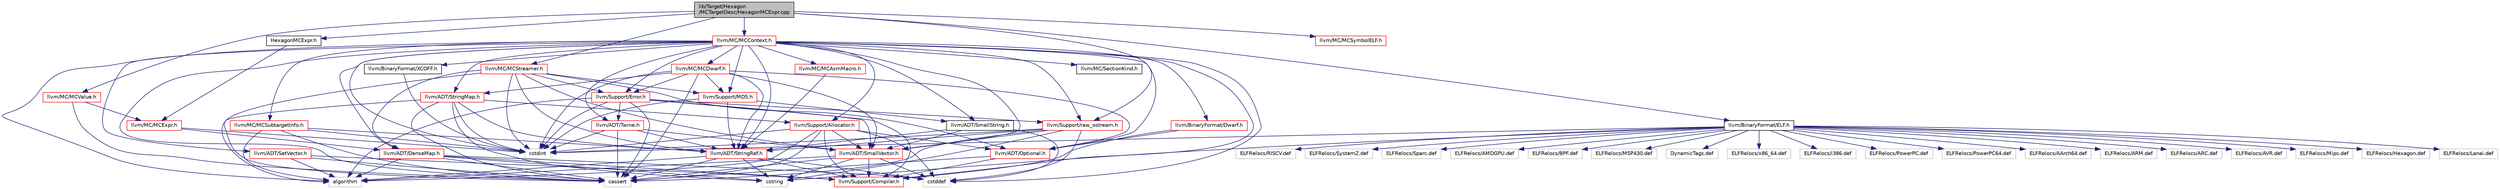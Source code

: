 digraph "lib/Target/Hexagon/MCTargetDesc/HexagonMCExpr.cpp"
{
 // LATEX_PDF_SIZE
  bgcolor="transparent";
  edge [fontname="Helvetica",fontsize="10",labelfontname="Helvetica",labelfontsize="10"];
  node [fontname="Helvetica",fontsize="10",shape="box"];
  Node1 [label="lib/Target/Hexagon\l/MCTargetDesc/HexagonMCExpr.cpp",height=0.2,width=0.4,color="black", fillcolor="grey75", style="filled", fontcolor="black",tooltip=" "];
  Node1 -> Node2 [color="midnightblue",fontsize="10",style="solid",fontname="Helvetica"];
  Node2 [label="HexagonMCExpr.h",height=0.2,width=0.4,color="black",URL="$HexagonMCExpr_8h.html",tooltip=" "];
  Node2 -> Node3 [color="midnightblue",fontsize="10",style="solid",fontname="Helvetica"];
  Node3 [label="llvm/MC/MCExpr.h",height=0.2,width=0.4,color="red",URL="$MCExpr_8h.html",tooltip=" "];
  Node3 -> Node4 [color="midnightblue",fontsize="10",style="solid",fontname="Helvetica"];
  Node4 [label="llvm/ADT/DenseMap.h",height=0.2,width=0.4,color="red",URL="$DenseMap_8h.html",tooltip=" "];
  Node4 -> Node20 [color="midnightblue",fontsize="10",style="solid",fontname="Helvetica"];
  Node20 [label="llvm/Support/Compiler.h",height=0.2,width=0.4,color="red",URL="$Compiler_8h.html",tooltip=" "];
  Node4 -> Node36 [color="midnightblue",fontsize="10",style="solid",fontname="Helvetica"];
  Node36 [label="algorithm",height=0.2,width=0.4,color="grey75",tooltip=" "];
  Node4 -> Node27 [color="midnightblue",fontsize="10",style="solid",fontname="Helvetica"];
  Node27 [label="cassert",height=0.2,width=0.4,color="grey75",tooltip=" "];
  Node4 -> Node33 [color="midnightblue",fontsize="10",style="solid",fontname="Helvetica"];
  Node33 [label="cstddef",height=0.2,width=0.4,color="grey75",tooltip=" "];
  Node4 -> Node38 [color="midnightblue",fontsize="10",style="solid",fontname="Helvetica"];
  Node38 [label="cstring",height=0.2,width=0.4,color="grey75",tooltip=" "];
  Node3 -> Node47 [color="midnightblue",fontsize="10",style="solid",fontname="Helvetica"];
  Node47 [label="cstdint",height=0.2,width=0.4,color="grey75",tooltip=" "];
  Node1 -> Node60 [color="midnightblue",fontsize="10",style="solid",fontname="Helvetica"];
  Node60 [label="llvm/BinaryFormat/ELF.h",height=0.2,width=0.4,color="black",URL="$BinaryFormat_2ELF_8h.html",tooltip=" "];
  Node60 -> Node47 [color="midnightblue",fontsize="10",style="solid",fontname="Helvetica"];
  Node60 -> Node38 [color="midnightblue",fontsize="10",style="solid",fontname="Helvetica"];
  Node60 -> Node61 [color="midnightblue",fontsize="10",style="solid",fontname="Helvetica"];
  Node61 [label="ELFRelocs/x86_64.def",height=0.2,width=0.4,color="grey75",tooltip=" "];
  Node60 -> Node62 [color="midnightblue",fontsize="10",style="solid",fontname="Helvetica"];
  Node62 [label="ELFRelocs/i386.def",height=0.2,width=0.4,color="grey75",tooltip=" "];
  Node60 -> Node63 [color="midnightblue",fontsize="10",style="solid",fontname="Helvetica"];
  Node63 [label="ELFRelocs/PowerPC.def",height=0.2,width=0.4,color="grey75",tooltip=" "];
  Node60 -> Node64 [color="midnightblue",fontsize="10",style="solid",fontname="Helvetica"];
  Node64 [label="ELFRelocs/PowerPC64.def",height=0.2,width=0.4,color="grey75",tooltip=" "];
  Node60 -> Node65 [color="midnightblue",fontsize="10",style="solid",fontname="Helvetica"];
  Node65 [label="ELFRelocs/AArch64.def",height=0.2,width=0.4,color="grey75",tooltip=" "];
  Node60 -> Node66 [color="midnightblue",fontsize="10",style="solid",fontname="Helvetica"];
  Node66 [label="ELFRelocs/ARM.def",height=0.2,width=0.4,color="grey75",tooltip=" "];
  Node60 -> Node67 [color="midnightblue",fontsize="10",style="solid",fontname="Helvetica"];
  Node67 [label="ELFRelocs/ARC.def",height=0.2,width=0.4,color="grey75",tooltip=" "];
  Node60 -> Node68 [color="midnightblue",fontsize="10",style="solid",fontname="Helvetica"];
  Node68 [label="ELFRelocs/AVR.def",height=0.2,width=0.4,color="grey75",tooltip=" "];
  Node60 -> Node69 [color="midnightblue",fontsize="10",style="solid",fontname="Helvetica"];
  Node69 [label="ELFRelocs/Mips.def",height=0.2,width=0.4,color="grey75",tooltip=" "];
  Node60 -> Node70 [color="midnightblue",fontsize="10",style="solid",fontname="Helvetica"];
  Node70 [label="ELFRelocs/Hexagon.def",height=0.2,width=0.4,color="grey75",tooltip=" "];
  Node60 -> Node71 [color="midnightblue",fontsize="10",style="solid",fontname="Helvetica"];
  Node71 [label="ELFRelocs/Lanai.def",height=0.2,width=0.4,color="grey75",tooltip=" "];
  Node60 -> Node72 [color="midnightblue",fontsize="10",style="solid",fontname="Helvetica"];
  Node72 [label="ELFRelocs/RISCV.def",height=0.2,width=0.4,color="grey75",tooltip=" "];
  Node60 -> Node73 [color="midnightblue",fontsize="10",style="solid",fontname="Helvetica"];
  Node73 [label="ELFRelocs/SystemZ.def",height=0.2,width=0.4,color="grey75",tooltip=" "];
  Node60 -> Node74 [color="midnightblue",fontsize="10",style="solid",fontname="Helvetica"];
  Node74 [label="ELFRelocs/Sparc.def",height=0.2,width=0.4,color="grey75",tooltip=" "];
  Node60 -> Node75 [color="midnightblue",fontsize="10",style="solid",fontname="Helvetica"];
  Node75 [label="ELFRelocs/AMDGPU.def",height=0.2,width=0.4,color="grey75",tooltip=" "];
  Node60 -> Node76 [color="midnightblue",fontsize="10",style="solid",fontname="Helvetica"];
  Node76 [label="ELFRelocs/BPF.def",height=0.2,width=0.4,color="grey75",tooltip=" "];
  Node60 -> Node77 [color="midnightblue",fontsize="10",style="solid",fontname="Helvetica"];
  Node77 [label="ELFRelocs/MSP430.def",height=0.2,width=0.4,color="grey75",tooltip=" "];
  Node60 -> Node78 [color="midnightblue",fontsize="10",style="solid",fontname="Helvetica"];
  Node78 [label="DynamicTags.def",height=0.2,width=0.4,color="grey75",tooltip=" "];
  Node1 -> Node79 [color="midnightblue",fontsize="10",style="solid",fontname="Helvetica"];
  Node79 [label="llvm/MC/MCContext.h",height=0.2,width=0.4,color="red",URL="$MCContext_8h.html",tooltip=" "];
  Node79 -> Node4 [color="midnightblue",fontsize="10",style="solid",fontname="Helvetica"];
  Node79 -> Node18 [color="midnightblue",fontsize="10",style="solid",fontname="Helvetica"];
  Node18 [label="llvm/ADT/Optional.h",height=0.2,width=0.4,color="red",URL="$Optional_8h.html",tooltip=" "];
  Node18 -> Node20 [color="midnightblue",fontsize="10",style="solid",fontname="Helvetica"];
  Node18 -> Node27 [color="midnightblue",fontsize="10",style="solid",fontname="Helvetica"];
  Node79 -> Node80 [color="midnightblue",fontsize="10",style="solid",fontname="Helvetica"];
  Node80 [label="llvm/ADT/SetVector.h",height=0.2,width=0.4,color="red",URL="$SetVector_8h.html",tooltip=" "];
  Node80 -> Node20 [color="midnightblue",fontsize="10",style="solid",fontname="Helvetica"];
  Node80 -> Node36 [color="midnightblue",fontsize="10",style="solid",fontname="Helvetica"];
  Node80 -> Node27 [color="midnightblue",fontsize="10",style="solid",fontname="Helvetica"];
  Node79 -> Node82 [color="midnightblue",fontsize="10",style="solid",fontname="Helvetica"];
  Node82 [label="llvm/ADT/SmallString.h",height=0.2,width=0.4,color="black",URL="$SmallString_8h.html",tooltip=" "];
  Node82 -> Node29 [color="midnightblue",fontsize="10",style="solid",fontname="Helvetica"];
  Node29 [label="llvm/ADT/SmallVector.h",height=0.2,width=0.4,color="red",URL="$SmallVector_8h.html",tooltip=" "];
  Node29 -> Node20 [color="midnightblue",fontsize="10",style="solid",fontname="Helvetica"];
  Node29 -> Node36 [color="midnightblue",fontsize="10",style="solid",fontname="Helvetica"];
  Node29 -> Node27 [color="midnightblue",fontsize="10",style="solid",fontname="Helvetica"];
  Node29 -> Node33 [color="midnightblue",fontsize="10",style="solid",fontname="Helvetica"];
  Node29 -> Node38 [color="midnightblue",fontsize="10",style="solid",fontname="Helvetica"];
  Node82 -> Node16 [color="midnightblue",fontsize="10",style="solid",fontname="Helvetica"];
  Node16 [label="llvm/ADT/StringRef.h",height=0.2,width=0.4,color="red",URL="$StringRef_8h.html",tooltip=" "];
  Node16 -> Node20 [color="midnightblue",fontsize="10",style="solid",fontname="Helvetica"];
  Node16 -> Node36 [color="midnightblue",fontsize="10",style="solid",fontname="Helvetica"];
  Node16 -> Node27 [color="midnightblue",fontsize="10",style="solid",fontname="Helvetica"];
  Node16 -> Node33 [color="midnightblue",fontsize="10",style="solid",fontname="Helvetica"];
  Node16 -> Node38 [color="midnightblue",fontsize="10",style="solid",fontname="Helvetica"];
  Node82 -> Node33 [color="midnightblue",fontsize="10",style="solid",fontname="Helvetica"];
  Node79 -> Node29 [color="midnightblue",fontsize="10",style="solid",fontname="Helvetica"];
  Node79 -> Node15 [color="midnightblue",fontsize="10",style="solid",fontname="Helvetica"];
  Node15 [label="llvm/ADT/StringMap.h",height=0.2,width=0.4,color="red",URL="$StringMap_8h.html",tooltip=" "];
  Node15 -> Node16 [color="midnightblue",fontsize="10",style="solid",fontname="Helvetica"];
  Node15 -> Node50 [color="midnightblue",fontsize="10",style="solid",fontname="Helvetica"];
  Node50 [label="llvm/Support/Allocator.h",height=0.2,width=0.4,color="red",URL="$Allocator_8h.html",tooltip="This file defines the MallocAllocator and BumpPtrAllocator interfaces."];
  Node50 -> Node18 [color="midnightblue",fontsize="10",style="solid",fontname="Helvetica"];
  Node50 -> Node29 [color="midnightblue",fontsize="10",style="solid",fontname="Helvetica"];
  Node50 -> Node20 [color="midnightblue",fontsize="10",style="solid",fontname="Helvetica"];
  Node50 -> Node36 [color="midnightblue",fontsize="10",style="solid",fontname="Helvetica"];
  Node50 -> Node27 [color="midnightblue",fontsize="10",style="solid",fontname="Helvetica"];
  Node50 -> Node33 [color="midnightblue",fontsize="10",style="solid",fontname="Helvetica"];
  Node50 -> Node47 [color="midnightblue",fontsize="10",style="solid",fontname="Helvetica"];
  Node15 -> Node36 [color="midnightblue",fontsize="10",style="solid",fontname="Helvetica"];
  Node15 -> Node27 [color="midnightblue",fontsize="10",style="solid",fontname="Helvetica"];
  Node15 -> Node47 [color="midnightblue",fontsize="10",style="solid",fontname="Helvetica"];
  Node15 -> Node38 [color="midnightblue",fontsize="10",style="solid",fontname="Helvetica"];
  Node79 -> Node16 [color="midnightblue",fontsize="10",style="solid",fontname="Helvetica"];
  Node79 -> Node83 [color="midnightblue",fontsize="10",style="solid",fontname="Helvetica"];
  Node83 [label="llvm/ADT/Twine.h",height=0.2,width=0.4,color="red",URL="$Twine_8h.html",tooltip=" "];
  Node83 -> Node29 [color="midnightblue",fontsize="10",style="solid",fontname="Helvetica"];
  Node83 -> Node16 [color="midnightblue",fontsize="10",style="solid",fontname="Helvetica"];
  Node83 -> Node27 [color="midnightblue",fontsize="10",style="solid",fontname="Helvetica"];
  Node83 -> Node47 [color="midnightblue",fontsize="10",style="solid",fontname="Helvetica"];
  Node79 -> Node84 [color="midnightblue",fontsize="10",style="solid",fontname="Helvetica"];
  Node84 [label="llvm/BinaryFormat/Dwarf.h",height=0.2,width=0.4,color="red",URL="$Dwarf_8h.html",tooltip="This file contains constants used for implementing Dwarf debug support."];
  Node84 -> Node18 [color="midnightblue",fontsize="10",style="solid",fontname="Helvetica"];
  Node84 -> Node20 [color="midnightblue",fontsize="10",style="solid",fontname="Helvetica"];
  Node79 -> Node92 [color="midnightblue",fontsize="10",style="solid",fontname="Helvetica"];
  Node92 [label="llvm/BinaryFormat/XCOFF.h",height=0.2,width=0.4,color="black",URL="$XCOFF_8h.html",tooltip=" "];
  Node92 -> Node47 [color="midnightblue",fontsize="10",style="solid",fontname="Helvetica"];
  Node79 -> Node93 [color="midnightblue",fontsize="10",style="solid",fontname="Helvetica"];
  Node93 [label="llvm/MC/MCAsmMacro.h",height=0.2,width=0.4,color="red",URL="$MCAsmMacro_8h.html",tooltip=" "];
  Node93 -> Node16 [color="midnightblue",fontsize="10",style="solid",fontname="Helvetica"];
  Node79 -> Node96 [color="midnightblue",fontsize="10",style="solid",fontname="Helvetica"];
  Node96 [label="llvm/MC/MCDwarf.h",height=0.2,width=0.4,color="red",URL="$MCDwarf_8h.html",tooltip=" "];
  Node96 -> Node18 [color="midnightblue",fontsize="10",style="solid",fontname="Helvetica"];
  Node96 -> Node29 [color="midnightblue",fontsize="10",style="solid",fontname="Helvetica"];
  Node96 -> Node15 [color="midnightblue",fontsize="10",style="solid",fontname="Helvetica"];
  Node96 -> Node16 [color="midnightblue",fontsize="10",style="solid",fontname="Helvetica"];
  Node96 -> Node112 [color="midnightblue",fontsize="10",style="solid",fontname="Helvetica"];
  Node112 [label="llvm/Support/Error.h",height=0.2,width=0.4,color="red",URL="$llvm_2Support_2Error_8h.html",tooltip=" "];
  Node112 -> Node29 [color="midnightblue",fontsize="10",style="solid",fontname="Helvetica"];
  Node112 -> Node83 [color="midnightblue",fontsize="10",style="solid",fontname="Helvetica"];
  Node112 -> Node20 [color="midnightblue",fontsize="10",style="solid",fontname="Helvetica"];
  Node112 -> Node88 [color="midnightblue",fontsize="10",style="solid",fontname="Helvetica"];
  Node88 [label="llvm/Support/raw_ostream.h",height=0.2,width=0.4,color="red",URL="$raw__ostream_8h.html",tooltip=" "];
  Node88 -> Node29 [color="midnightblue",fontsize="10",style="solid",fontname="Helvetica"];
  Node88 -> Node16 [color="midnightblue",fontsize="10",style="solid",fontname="Helvetica"];
  Node88 -> Node27 [color="midnightblue",fontsize="10",style="solid",fontname="Helvetica"];
  Node88 -> Node33 [color="midnightblue",fontsize="10",style="solid",fontname="Helvetica"];
  Node88 -> Node47 [color="midnightblue",fontsize="10",style="solid",fontname="Helvetica"];
  Node88 -> Node38 [color="midnightblue",fontsize="10",style="solid",fontname="Helvetica"];
  Node112 -> Node36 [color="midnightblue",fontsize="10",style="solid",fontname="Helvetica"];
  Node112 -> Node27 [color="midnightblue",fontsize="10",style="solid",fontname="Helvetica"];
  Node112 -> Node47 [color="midnightblue",fontsize="10",style="solid",fontname="Helvetica"];
  Node96 -> Node116 [color="midnightblue",fontsize="10",style="solid",fontname="Helvetica"];
  Node116 [label="llvm/Support/MD5.h",height=0.2,width=0.4,color="red",URL="$MD5_8h.html",tooltip=" "];
  Node116 -> Node82 [color="midnightblue",fontsize="10",style="solid",fontname="Helvetica"];
  Node116 -> Node16 [color="midnightblue",fontsize="10",style="solid",fontname="Helvetica"];
  Node116 -> Node47 [color="midnightblue",fontsize="10",style="solid",fontname="Helvetica"];
  Node96 -> Node27 [color="midnightblue",fontsize="10",style="solid",fontname="Helvetica"];
  Node96 -> Node47 [color="midnightblue",fontsize="10",style="solid",fontname="Helvetica"];
  Node79 -> Node118 [color="midnightblue",fontsize="10",style="solid",fontname="Helvetica"];
  Node118 [label="llvm/MC/MCSubtargetInfo.h",height=0.2,width=0.4,color="red",URL="$MCSubtargetInfo_8h.html",tooltip=" "];
  Node118 -> Node16 [color="midnightblue",fontsize="10",style="solid",fontname="Helvetica"];
  Node118 -> Node36 [color="midnightblue",fontsize="10",style="solid",fontname="Helvetica"];
  Node118 -> Node27 [color="midnightblue",fontsize="10",style="solid",fontname="Helvetica"];
  Node118 -> Node47 [color="midnightblue",fontsize="10",style="solid",fontname="Helvetica"];
  Node79 -> Node111 [color="midnightblue",fontsize="10",style="solid",fontname="Helvetica"];
  Node111 [label="llvm/MC/SectionKind.h",height=0.2,width=0.4,color="black",URL="$SectionKind_8h.html",tooltip=" "];
  Node79 -> Node50 [color="midnightblue",fontsize="10",style="solid",fontname="Helvetica"];
  Node79 -> Node20 [color="midnightblue",fontsize="10",style="solid",fontname="Helvetica"];
  Node79 -> Node112 [color="midnightblue",fontsize="10",style="solid",fontname="Helvetica"];
  Node79 -> Node116 [color="midnightblue",fontsize="10",style="solid",fontname="Helvetica"];
  Node79 -> Node88 [color="midnightblue",fontsize="10",style="solid",fontname="Helvetica"];
  Node79 -> Node36 [color="midnightblue",fontsize="10",style="solid",fontname="Helvetica"];
  Node79 -> Node27 [color="midnightblue",fontsize="10",style="solid",fontname="Helvetica"];
  Node79 -> Node33 [color="midnightblue",fontsize="10",style="solid",fontname="Helvetica"];
  Node79 -> Node47 [color="midnightblue",fontsize="10",style="solid",fontname="Helvetica"];
  Node1 -> Node124 [color="midnightblue",fontsize="10",style="solid",fontname="Helvetica"];
  Node124 [label="llvm/MC/MCStreamer.h",height=0.2,width=0.4,color="red",URL="$MCStreamer_8h.html",tooltip=" "];
  Node124 -> Node4 [color="midnightblue",fontsize="10",style="solid",fontname="Helvetica"];
  Node124 -> Node18 [color="midnightblue",fontsize="10",style="solid",fontname="Helvetica"];
  Node124 -> Node29 [color="midnightblue",fontsize="10",style="solid",fontname="Helvetica"];
  Node124 -> Node16 [color="midnightblue",fontsize="10",style="solid",fontname="Helvetica"];
  Node124 -> Node112 [color="midnightblue",fontsize="10",style="solid",fontname="Helvetica"];
  Node124 -> Node116 [color="midnightblue",fontsize="10",style="solid",fontname="Helvetica"];
  Node124 -> Node27 [color="midnightblue",fontsize="10",style="solid",fontname="Helvetica"];
  Node124 -> Node47 [color="midnightblue",fontsize="10",style="solid",fontname="Helvetica"];
  Node1 -> Node139 [color="midnightblue",fontsize="10",style="solid",fontname="Helvetica"];
  Node139 [label="llvm/MC/MCSymbolELF.h",height=0.2,width=0.4,color="red",URL="$MCSymbolELF_8h.html",tooltip=" "];
  Node1 -> Node140 [color="midnightblue",fontsize="10",style="solid",fontname="Helvetica"];
  Node140 [label="llvm/MC/MCValue.h",height=0.2,width=0.4,color="red",URL="$MCValue_8h.html",tooltip=" "];
  Node140 -> Node3 [color="midnightblue",fontsize="10",style="solid",fontname="Helvetica"];
  Node140 -> Node27 [color="midnightblue",fontsize="10",style="solid",fontname="Helvetica"];
  Node1 -> Node88 [color="midnightblue",fontsize="10",style="solid",fontname="Helvetica"];
}
